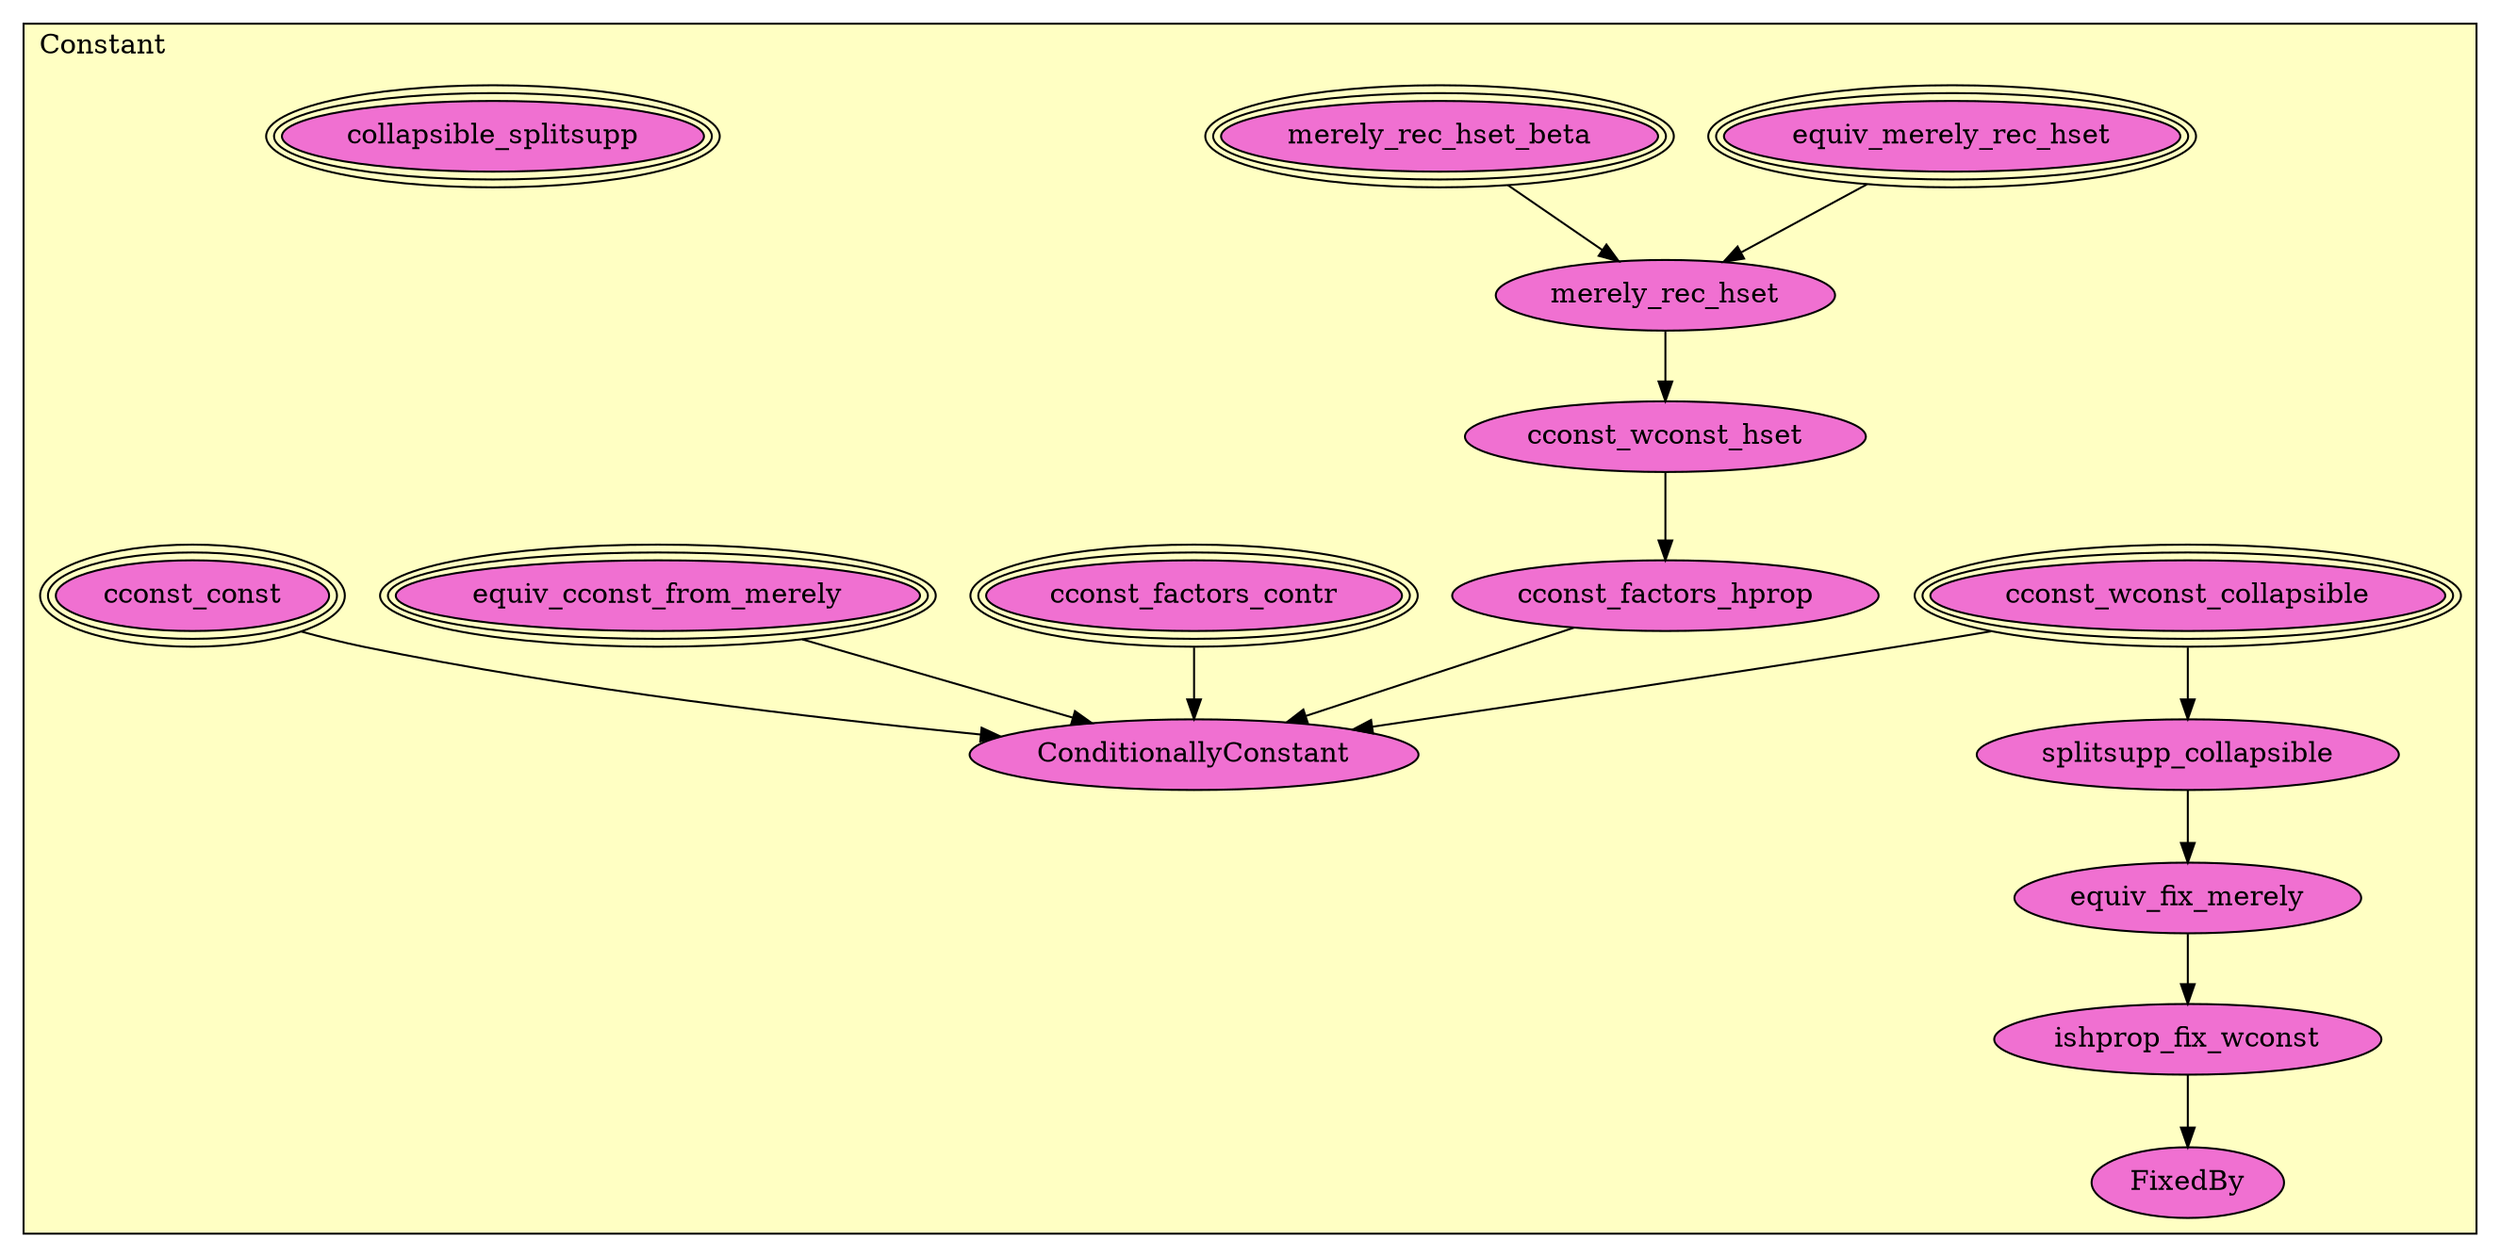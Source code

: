 digraph HoTT_Constant {
  graph [ratio=0.5]
  node [style=filled]
Constant_equiv_merely_rec_hset [label="equiv_merely_rec_hset", URL=<Constant.html#equiv_merely_rec_hset>, peripheries=3, fillcolor="#F070D1"] ;
Constant_merely_rec_hset_beta [label="merely_rec_hset_beta", URL=<Constant.html#merely_rec_hset_beta>, peripheries=3, fillcolor="#F070D1"] ;
Constant_merely_rec_hset [label="merely_rec_hset", URL=<Constant.html#merely_rec_hset>, fillcolor="#F070D1"] ;
Constant_cconst_wconst_hset [label="cconst_wconst_hset", URL=<Constant.html#cconst_wconst_hset>, fillcolor="#F070D1"] ;
Constant_cconst_wconst_collapsible [label="cconst_wconst_collapsible", URL=<Constant.html#cconst_wconst_collapsible>, peripheries=3, fillcolor="#F070D1"] ;
Constant_cconst_factors_contr [label="cconst_factors_contr", URL=<Constant.html#cconst_factors_contr>, peripheries=3, fillcolor="#F070D1"] ;
Constant_cconst_factors_hprop [label="cconst_factors_hprop", URL=<Constant.html#cconst_factors_hprop>, fillcolor="#F070D1"] ;
Constant_equiv_cconst_from_merely [label="equiv_cconst_from_merely", URL=<Constant.html#equiv_cconst_from_merely>, peripheries=3, fillcolor="#F070D1"] ;
Constant_cconst_const [label="cconst_const", URL=<Constant.html#cconst_const>, peripheries=3, fillcolor="#F070D1"] ;
Constant_ConditionallyConstant [label="ConditionallyConstant", URL=<Constant.html#ConditionallyConstant>, fillcolor="#F070D1"] ;
Constant_collapsible_splitsupp [label="collapsible_splitsupp", URL=<Constant.html#collapsible_splitsupp>, peripheries=3, fillcolor="#F070D1"] ;
Constant_splitsupp_collapsible [label="splitsupp_collapsible", URL=<Constant.html#splitsupp_collapsible>, fillcolor="#F070D1"] ;
Constant_equiv_fix_merely [label="equiv_fix_merely", URL=<Constant.html#equiv_fix_merely>, fillcolor="#F070D1"] ;
Constant_ishprop_fix_wconst [label="ishprop_fix_wconst", URL=<Constant.html#ishprop_fix_wconst>, fillcolor="#F070D1"] ;
Constant_FixedBy [label="FixedBy", URL=<Constant.html#FixedBy>, fillcolor="#F070D1"] ;
  Constant_equiv_merely_rec_hset -> Constant_merely_rec_hset [] ;
  Constant_merely_rec_hset_beta -> Constant_merely_rec_hset [] ;
  Constant_merely_rec_hset -> Constant_cconst_wconst_hset [] ;
  Constant_cconst_wconst_hset -> Constant_cconst_factors_hprop [] ;
  Constant_cconst_wconst_collapsible -> Constant_ConditionallyConstant [] ;
  Constant_cconst_wconst_collapsible -> Constant_splitsupp_collapsible [] ;
  Constant_cconst_factors_contr -> Constant_ConditionallyConstant [] ;
  Constant_cconst_factors_hprop -> Constant_ConditionallyConstant [] ;
  Constant_equiv_cconst_from_merely -> Constant_ConditionallyConstant [] ;
  Constant_cconst_const -> Constant_ConditionallyConstant [] ;
  Constant_splitsupp_collapsible -> Constant_equiv_fix_merely [] ;
  Constant_equiv_fix_merely -> Constant_ishprop_fix_wconst [] ;
  Constant_ishprop_fix_wconst -> Constant_FixedBy [] ;
subgraph cluster_Constant { label="Constant"; fillcolor="#FFFFC3"; labeljust=l; style=filled 
Constant_FixedBy; Constant_ishprop_fix_wconst; Constant_equiv_fix_merely; Constant_splitsupp_collapsible; Constant_collapsible_splitsupp; Constant_ConditionallyConstant; Constant_cconst_const; Constant_equiv_cconst_from_merely; Constant_cconst_factors_hprop; Constant_cconst_factors_contr; Constant_cconst_wconst_collapsible; Constant_cconst_wconst_hset; Constant_merely_rec_hset; Constant_merely_rec_hset_beta; Constant_equiv_merely_rec_hset; };
} /* END */
